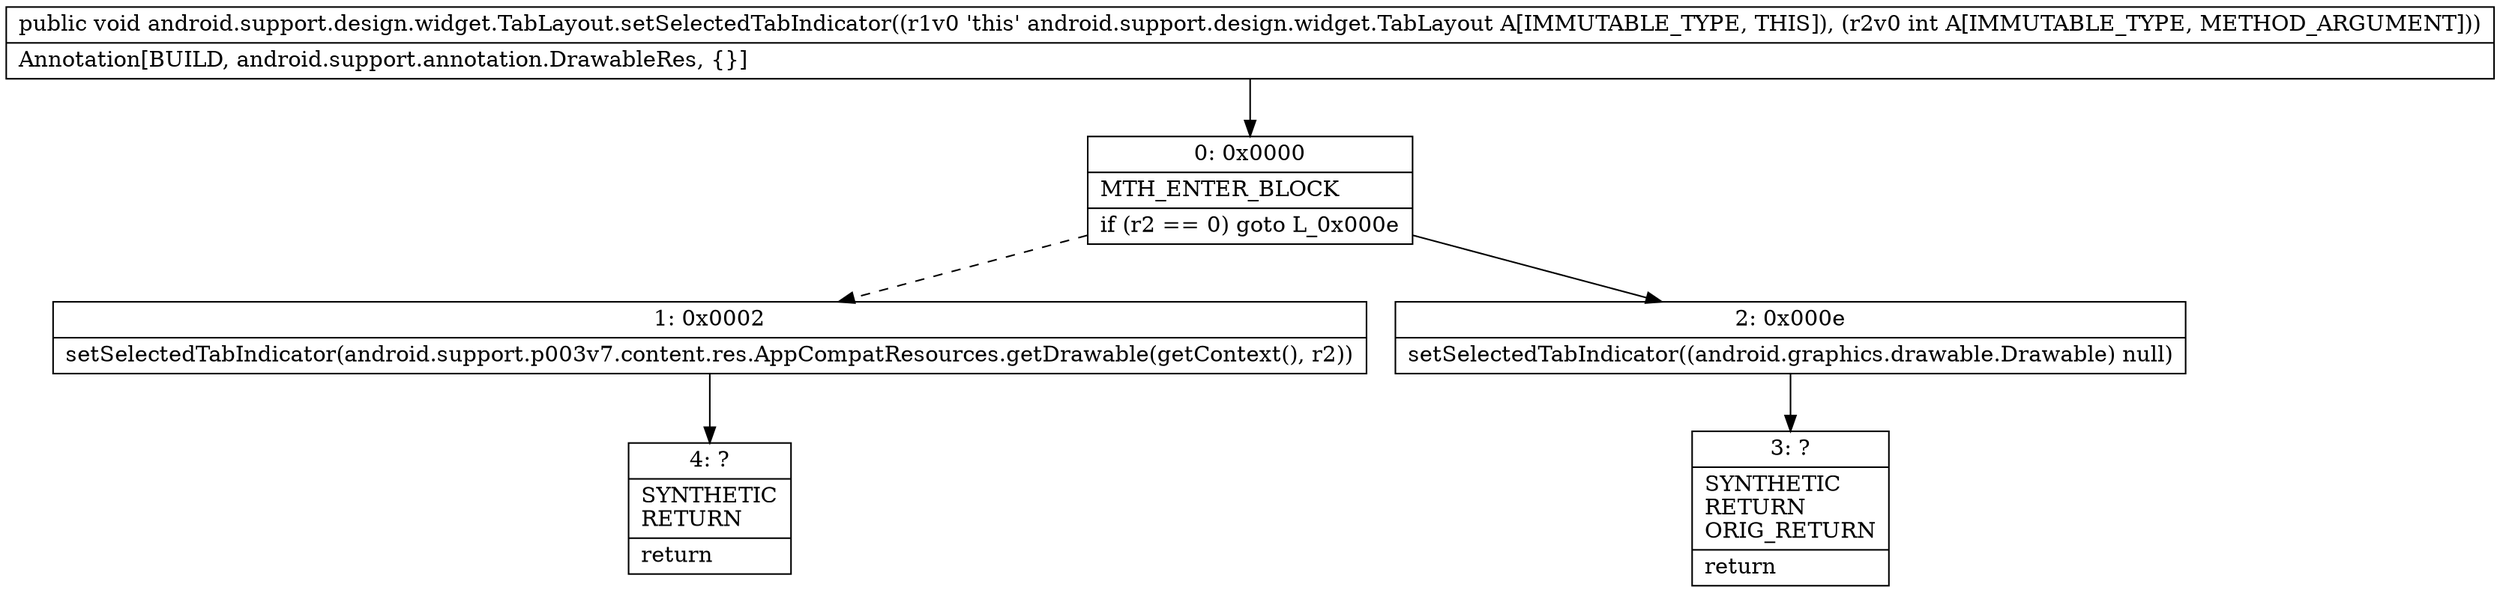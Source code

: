digraph "CFG forandroid.support.design.widget.TabLayout.setSelectedTabIndicator(I)V" {
Node_0 [shape=record,label="{0\:\ 0x0000|MTH_ENTER_BLOCK\l|if (r2 == 0) goto L_0x000e\l}"];
Node_1 [shape=record,label="{1\:\ 0x0002|setSelectedTabIndicator(android.support.p003v7.content.res.AppCompatResources.getDrawable(getContext(), r2))\l}"];
Node_2 [shape=record,label="{2\:\ 0x000e|setSelectedTabIndicator((android.graphics.drawable.Drawable) null)\l}"];
Node_3 [shape=record,label="{3\:\ ?|SYNTHETIC\lRETURN\lORIG_RETURN\l|return\l}"];
Node_4 [shape=record,label="{4\:\ ?|SYNTHETIC\lRETURN\l|return\l}"];
MethodNode[shape=record,label="{public void android.support.design.widget.TabLayout.setSelectedTabIndicator((r1v0 'this' android.support.design.widget.TabLayout A[IMMUTABLE_TYPE, THIS]), (r2v0 int A[IMMUTABLE_TYPE, METHOD_ARGUMENT]))  | Annotation[BUILD, android.support.annotation.DrawableRes, \{\}]\l}"];
MethodNode -> Node_0;
Node_0 -> Node_1[style=dashed];
Node_0 -> Node_2;
Node_1 -> Node_4;
Node_2 -> Node_3;
}

